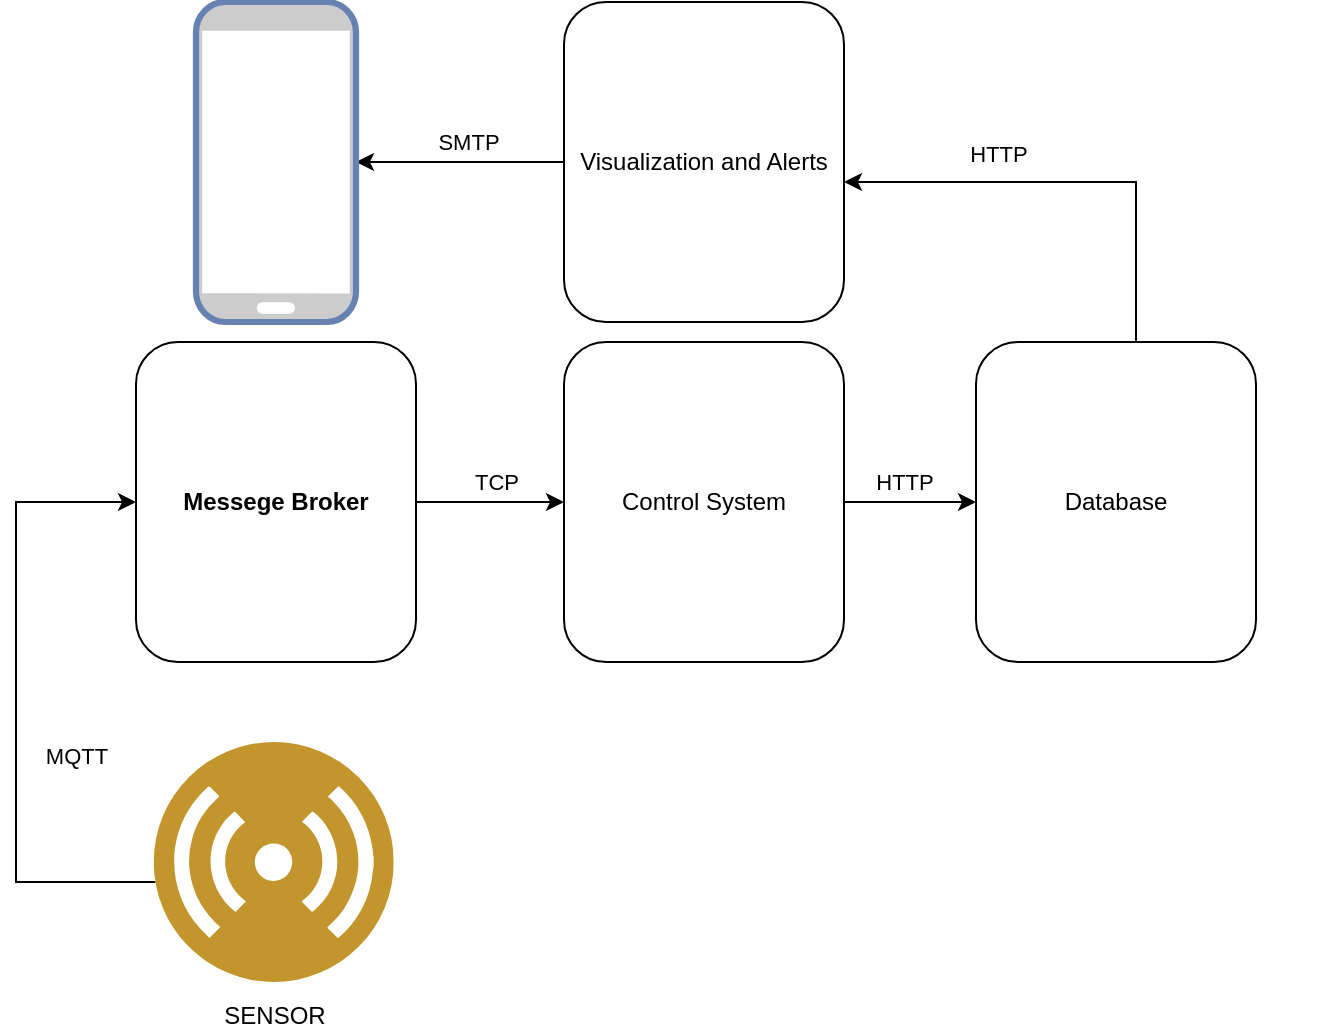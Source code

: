 <mxfile version="26.0.4">
  <diagram name="Strona-1" id="VdqhtGK051cBUv8MS9bl">
    <mxGraphModel dx="795" dy="430" grid="1" gridSize="10" guides="1" tooltips="1" connect="1" arrows="1" fold="1" page="1" pageScale="1" pageWidth="827" pageHeight="1169" math="0" shadow="0">
      <root>
        <mxCell id="0" />
        <mxCell id="1" parent="0" />
        <mxCell id="pu8ynvGICC3qpP02WC8z-9" value="" style="edgeStyle=orthogonalEdgeStyle;rounded=0;orthogonalLoop=1;jettySize=auto;html=1;" edge="1" parent="1" source="pu8ynvGICC3qpP02WC8z-32" target="pu8ynvGICC3qpP02WC8z-8">
          <mxGeometry relative="1" as="geometry">
            <mxPoint x="394" y="780" as="sourcePoint" />
            <Array as="points">
              <mxPoint x="140" y="730" />
              <mxPoint x="140" y="540" />
            </Array>
          </mxGeometry>
        </mxCell>
        <mxCell id="pu8ynvGICC3qpP02WC8z-10" value="MQTT" style="edgeLabel;html=1;align=center;verticalAlign=middle;resizable=0;points=[];" vertex="1" connectable="0" parent="pu8ynvGICC3qpP02WC8z-9">
          <mxGeometry x="-0.225" y="1" relative="1" as="geometry">
            <mxPoint x="31" y="-9" as="offset" />
          </mxGeometry>
        </mxCell>
        <mxCell id="pu8ynvGICC3qpP02WC8z-12" value="" style="edgeStyle=orthogonalEdgeStyle;rounded=0;orthogonalLoop=1;jettySize=auto;html=1;" edge="1" parent="1" source="pu8ynvGICC3qpP02WC8z-8" target="pu8ynvGICC3qpP02WC8z-11">
          <mxGeometry relative="1" as="geometry" />
        </mxCell>
        <mxCell id="pu8ynvGICC3qpP02WC8z-31" value="TCP" style="edgeLabel;html=1;align=center;verticalAlign=middle;resizable=0;points=[];" vertex="1" connectable="0" parent="pu8ynvGICC3qpP02WC8z-12">
          <mxGeometry x="-0.185" y="-2" relative="1" as="geometry">
            <mxPoint x="10" y="-12" as="offset" />
          </mxGeometry>
        </mxCell>
        <mxCell id="pu8ynvGICC3qpP02WC8z-8" value="&lt;p style=&quot;margin-top: 0px; margin-bottom: 0px;&quot;&gt;&lt;font style=&quot;line-height: 0%;&quot;&gt;&lt;b&gt;Messege Broker&lt;/b&gt;&lt;/font&gt;&lt;/p&gt;" style="rounded=1;whiteSpace=wrap;html=1;align=center;" vertex="1" parent="1">
          <mxGeometry x="200" y="460" width="140" height="160" as="geometry" />
        </mxCell>
        <mxCell id="pu8ynvGICC3qpP02WC8z-14" value="" style="edgeStyle=orthogonalEdgeStyle;rounded=0;orthogonalLoop=1;jettySize=auto;html=1;" edge="1" parent="1" source="pu8ynvGICC3qpP02WC8z-11" target="pu8ynvGICC3qpP02WC8z-13">
          <mxGeometry relative="1" as="geometry" />
        </mxCell>
        <mxCell id="pu8ynvGICC3qpP02WC8z-19" value="HTTP" style="edgeLabel;html=1;align=center;verticalAlign=middle;resizable=0;points=[];" vertex="1" connectable="0" parent="pu8ynvGICC3qpP02WC8z-14">
          <mxGeometry x="-0.1" y="3" relative="1" as="geometry">
            <mxPoint y="-7" as="offset" />
          </mxGeometry>
        </mxCell>
        <mxCell id="pu8ynvGICC3qpP02WC8z-11" value="Control System" style="whiteSpace=wrap;html=1;rounded=1;" vertex="1" parent="1">
          <mxGeometry x="414" y="460" width="140" height="160" as="geometry" />
        </mxCell>
        <mxCell id="pu8ynvGICC3qpP02WC8z-17" value="" style="edgeStyle=orthogonalEdgeStyle;rounded=0;orthogonalLoop=1;jettySize=auto;html=1;" edge="1" parent="1" source="pu8ynvGICC3qpP02WC8z-13" target="pu8ynvGICC3qpP02WC8z-16">
          <mxGeometry relative="1" as="geometry">
            <Array as="points">
              <mxPoint x="700" y="380" />
            </Array>
          </mxGeometry>
        </mxCell>
        <mxCell id="pu8ynvGICC3qpP02WC8z-18" value="HTTP" style="edgeLabel;html=1;align=center;verticalAlign=middle;resizable=0;points=[];" vertex="1" connectable="0" parent="pu8ynvGICC3qpP02WC8z-17">
          <mxGeometry x="0.05" y="-3" relative="1" as="geometry">
            <mxPoint x="-31" y="-11" as="offset" />
          </mxGeometry>
        </mxCell>
        <mxCell id="pu8ynvGICC3qpP02WC8z-13" value="Database" style="whiteSpace=wrap;html=1;rounded=1;" vertex="1" parent="1">
          <mxGeometry x="620" y="460" width="140" height="160" as="geometry" />
        </mxCell>
        <mxCell id="pu8ynvGICC3qpP02WC8z-29" style="edgeStyle=orthogonalEdgeStyle;rounded=0;orthogonalLoop=1;jettySize=auto;html=1;" edge="1" parent="1" source="pu8ynvGICC3qpP02WC8z-16" target="pu8ynvGICC3qpP02WC8z-28">
          <mxGeometry relative="1" as="geometry" />
        </mxCell>
        <mxCell id="pu8ynvGICC3qpP02WC8z-30" value="SMTP" style="edgeLabel;html=1;align=center;verticalAlign=middle;resizable=0;points=[];" vertex="1" connectable="0" parent="pu8ynvGICC3qpP02WC8z-29">
          <mxGeometry x="-0.07" y="1" relative="1" as="geometry">
            <mxPoint y="-11" as="offset" />
          </mxGeometry>
        </mxCell>
        <mxCell id="pu8ynvGICC3qpP02WC8z-16" value="Visualization and Alerts" style="whiteSpace=wrap;html=1;rounded=1;" vertex="1" parent="1">
          <mxGeometry x="414" y="290" width="140" height="160" as="geometry" />
        </mxCell>
        <mxCell id="pu8ynvGICC3qpP02WC8z-20" value="" style="shape=image;verticalLabelPosition=bottom;labelBackgroundColor=default;verticalAlign=top;aspect=fixed;imageAspect=0;image=https://www.vikingsoftware.com/wp-content/uploads/2024/02/Docker.png;" vertex="1" parent="1">
          <mxGeometry x="240" y="550" width="60" height="60" as="geometry" />
        </mxCell>
        <mxCell id="pu8ynvGICC3qpP02WC8z-21" value="" style="shape=image;verticalLabelPosition=bottom;labelBackgroundColor=default;verticalAlign=top;aspect=fixed;imageAspect=0;image=https://apps.boschrexroth.com/microsites/ctrlx-automation/assets/images/a/DC-AE_ctrlXWORLD_Partner_Logo_mosquitto_1200x675-32574087.png;" vertex="1" parent="1">
          <mxGeometry x="208.87" y="470" width="120" height="67.66" as="geometry" />
        </mxCell>
        <mxCell id="pu8ynvGICC3qpP02WC8z-22" value="" style="shape=image;verticalLabelPosition=bottom;labelBackgroundColor=default;verticalAlign=top;aspect=fixed;imageAspect=0;image=https://www.vikingsoftware.com/wp-content/uploads/2024/02/Docker.png;" vertex="1" parent="1">
          <mxGeometry x="454" y="550" width="60" height="60" as="geometry" />
        </mxCell>
        <mxCell id="pu8ynvGICC3qpP02WC8z-23" value="" style="shape=image;verticalLabelPosition=bottom;labelBackgroundColor=default;verticalAlign=top;aspect=fixed;imageAspect=0;image=https://www.vikingsoftware.com/wp-content/uploads/2024/02/Docker.png;" vertex="1" parent="1">
          <mxGeometry x="660" y="550" width="60" height="60" as="geometry" />
        </mxCell>
        <mxCell id="pu8ynvGICC3qpP02WC8z-24" value="" style="shape=image;verticalLabelPosition=bottom;labelBackgroundColor=default;verticalAlign=top;aspect=fixed;imageAspect=0;image=https://cdn.prod.website-files.com/5e81e9c9dad44d11ba330074/6074bd2a72bba33294a79b3a_5edf8e5dcb15f82267540527_11-fs8.png;" vertex="1" parent="1">
          <mxGeometry x="409.66" y="470" width="150" height="66.66" as="geometry" />
        </mxCell>
        <mxCell id="pu8ynvGICC3qpP02WC8z-25" value="" style="shape=image;verticalLabelPosition=bottom;labelBackgroundColor=default;verticalAlign=top;aspect=fixed;imageAspect=0;image=https://upload.wikimedia.org/wikipedia/commons/thumb/c/c6/Influxdb_logo.svg/1200px-Influxdb_logo.svg.png;" vertex="1" parent="1">
          <mxGeometry x="584.62" y="464.58" width="210.76" height="78.51" as="geometry" />
        </mxCell>
        <mxCell id="pu8ynvGICC3qpP02WC8z-26" value="" style="shape=image;verticalLabelPosition=bottom;labelBackgroundColor=default;verticalAlign=top;aspect=fixed;imageAspect=0;image=https://www.vikingsoftware.com/wp-content/uploads/2024/02/Docker.png;" vertex="1" parent="1">
          <mxGeometry x="454" y="380" width="60" height="60" as="geometry" />
        </mxCell>
        <mxCell id="pu8ynvGICC3qpP02WC8z-27" value="" style="shape=image;verticalLabelPosition=bottom;labelBackgroundColor=default;verticalAlign=top;aspect=fixed;imageAspect=0;image=https://upload.wikimedia.org/wikipedia/commons/thumb/a/a1/Grafana_logo.svg/800px-Grafana_logo.svg.png;" vertex="1" parent="1">
          <mxGeometry x="454.66" y="295" width="60" height="61.35" as="geometry" />
        </mxCell>
        <mxCell id="pu8ynvGICC3qpP02WC8z-28" value="" style="fontColor=#0066CC;verticalAlign=top;verticalLabelPosition=bottom;labelPosition=center;align=center;html=1;outlineConnect=0;fillColor=#CCCCCC;strokeColor=#6881B3;gradientColor=none;gradientDirection=north;strokeWidth=2;shape=mxgraph.networks.mobile;" vertex="1" parent="1">
          <mxGeometry x="230" y="290" width="80" height="160" as="geometry" />
        </mxCell>
        <mxCell id="pu8ynvGICC3qpP02WC8z-32" value="&lt;font style=&quot;color: rgb(0, 0, 0);&quot;&gt;SENSOR&lt;/font&gt;" style="image;aspect=fixed;perimeter=ellipsePerimeter;html=1;align=center;shadow=0;dashed=0;fontColor=#4277BB;labelBackgroundColor=default;fontSize=12;spacingTop=3;image=img/lib/ibm/users/sensor.svg;" vertex="1" parent="1">
          <mxGeometry x="208.87" y="660" width="120" height="120" as="geometry" />
        </mxCell>
      </root>
    </mxGraphModel>
  </diagram>
</mxfile>
